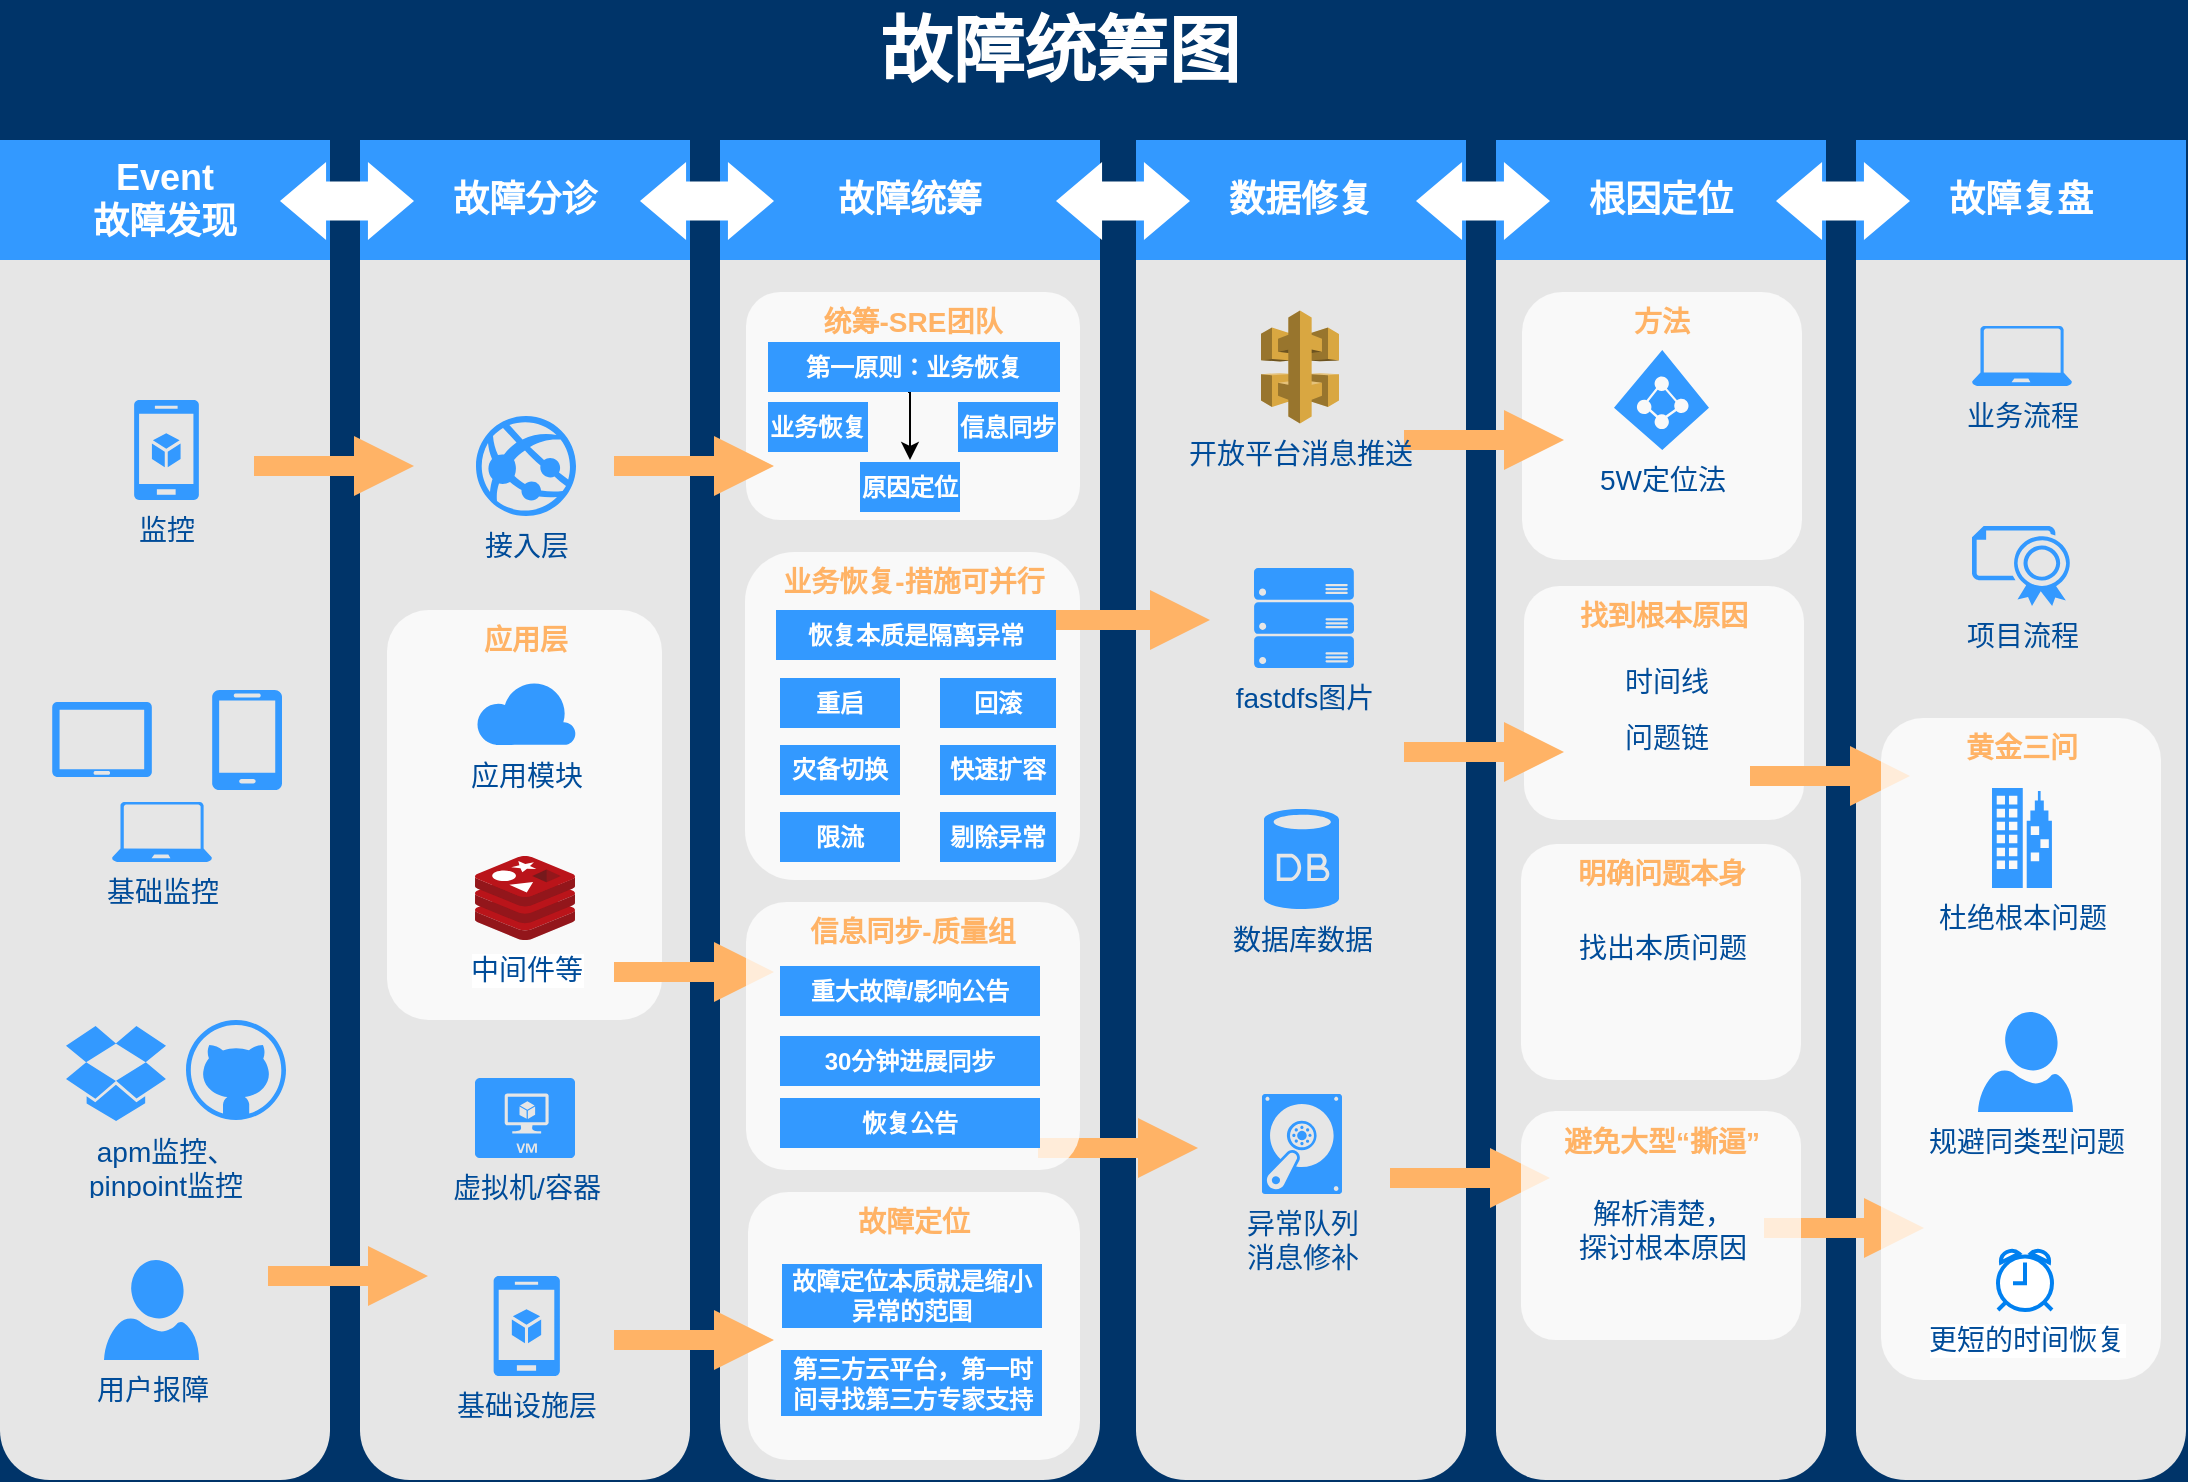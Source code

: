 <mxfile version="18.0.3" type="github">
  <diagram id="6a731a19-8d31-9384-78a2-239565b7b9f0" name="Page-1">
    <mxGraphModel dx="961" dy="542" grid="1" gridSize="10" guides="1" tooltips="1" connect="1" arrows="1" fold="1" page="1" pageScale="1" pageWidth="1169" pageHeight="827" background="#003469" math="0" shadow="0">
      <root>
        <mxCell id="0" />
        <mxCell id="1" parent="0" />
        <mxCell id="2019" value="" style="rounded=1;whiteSpace=wrap;html=1;dashed=1;strokeColor=none;strokeWidth=2;fillColor=#E6E6E6;fontFamily=Verdana;fontSize=12;fontColor=#00BEF2" parent="1" vertex="1">
          <mxGeometry x="40" y="120" width="165" height="670" as="geometry" />
        </mxCell>
        <mxCell id="2021" value="" style="rounded=1;whiteSpace=wrap;html=1;dashed=1;strokeColor=none;strokeWidth=2;fillColor=#E6E6E6;fontFamily=Verdana;fontSize=12;fontColor=#00BEF2" parent="1" vertex="1">
          <mxGeometry x="400" y="120" width="190" height="670" as="geometry" />
        </mxCell>
        <mxCell id="2020" value="" style="rounded=1;whiteSpace=wrap;html=1;dashed=1;strokeColor=none;strokeWidth=2;fillColor=#E6E6E6;fontFamily=Verdana;fontSize=12;fontColor=#00BEF2" parent="1" vertex="1">
          <mxGeometry x="220" y="120" width="165" height="670" as="geometry" />
        </mxCell>
        <mxCell id="2022" value="" style="rounded=1;whiteSpace=wrap;html=1;dashed=1;strokeColor=none;strokeWidth=2;fillColor=#E6E6E6;fontFamily=Verdana;fontSize=12;fontColor=#00BEF2" parent="1" vertex="1">
          <mxGeometry x="608" y="120" width="165" height="670" as="geometry" />
        </mxCell>
        <mxCell id="2023" value="" style="rounded=1;whiteSpace=wrap;html=1;dashed=1;strokeColor=none;strokeWidth=2;fillColor=#E6E6E6;fontFamily=Verdana;fontSize=12;fontColor=#00BEF2" parent="1" vertex="1">
          <mxGeometry x="788" y="120" width="165" height="670" as="geometry" />
        </mxCell>
        <mxCell id="2024" value="" style="rounded=1;whiteSpace=wrap;html=1;dashed=1;strokeColor=none;strokeWidth=2;fillColor=#E6E6E6;fontFamily=Verdana;fontSize=12;fontColor=#00BEF2" parent="1" vertex="1">
          <mxGeometry x="968" y="120" width="165" height="670" as="geometry" />
        </mxCell>
        <mxCell id="2025" value="Event&lt;br&gt;故障发现" style="whiteSpace=wrap;html=1;dashed=1;strokeColor=none;strokeWidth=2;fillColor=#3399FF;fontFamily=Helvetica;fontSize=18;fontColor=#FFFFFF;fontStyle=1" parent="1" vertex="1">
          <mxGeometry x="40" y="120" width="165" height="60" as="geometry" />
        </mxCell>
        <mxCell id="2026" value="故障分诊" style="whiteSpace=wrap;html=1;dashed=1;strokeColor=none;strokeWidth=2;fillColor=#3399FF;fontFamily=Helvetica;fontSize=18;fontColor=#FFFFFF;fontStyle=1" parent="1" vertex="1">
          <mxGeometry x="220" y="120" width="165" height="60" as="geometry" />
        </mxCell>
        <mxCell id="2027" value="故障统筹" style="whiteSpace=wrap;html=1;dashed=1;strokeColor=none;strokeWidth=2;fillColor=#3399FF;fontFamily=Helvetica;fontSize=18;fontColor=#FFFFFF;fontStyle=1" parent="1" vertex="1">
          <mxGeometry x="400" y="120" width="190" height="60" as="geometry" />
        </mxCell>
        <mxCell id="2028" value="数据修复" style="whiteSpace=wrap;html=1;dashed=1;strokeColor=none;strokeWidth=2;fillColor=#3399FF;fontFamily=Helvetica;fontSize=18;fontColor=#FFFFFF;fontStyle=1" parent="1" vertex="1">
          <mxGeometry x="608" y="120" width="165" height="60" as="geometry" />
        </mxCell>
        <mxCell id="2029" value="根因定位" style="whiteSpace=wrap;html=1;dashed=1;strokeColor=none;strokeWidth=2;fillColor=#3399FF;fontFamily=Helvetica;fontSize=18;fontColor=#FFFFFF;fontStyle=1" parent="1" vertex="1">
          <mxGeometry x="788" y="120" width="165" height="60" as="geometry" />
        </mxCell>
        <mxCell id="2030" value="故障复盘" style="whiteSpace=wrap;html=1;dashed=1;strokeColor=none;strokeWidth=2;fillColor=#3399FF;fontFamily=Helvetica;fontSize=18;fontColor=#FFFFFF;fontStyle=1" parent="1" vertex="1">
          <mxGeometry x="968" y="120" width="165" height="60" as="geometry" />
        </mxCell>
        <mxCell id="2031" value="" style="shape=mxgraph.arrows.two_way_arrow_horizontal;html=1;verticalLabelPosition=bottom;verticalAlign=top;strokeWidth=2;strokeColor=none;dashed=1;fillColor=#FFFFFF;fontFamily=Verdana;fontSize=12;fontColor=#00BEF2" parent="1" vertex="1">
          <mxGeometry x="180" y="131" width="67" height="39" as="geometry" />
        </mxCell>
        <mxCell id="2032" value="" style="shape=mxgraph.arrows.two_way_arrow_horizontal;html=1;verticalLabelPosition=bottom;verticalAlign=top;strokeWidth=2;strokeColor=none;dashed=1;fillColor=#FFFFFF;fontFamily=Verdana;fontSize=12;fontColor=#00BEF2" parent="1" vertex="1">
          <mxGeometry x="360" y="131" width="67" height="39" as="geometry" />
        </mxCell>
        <mxCell id="2033" value="" style="shape=mxgraph.arrows.two_way_arrow_horizontal;html=1;verticalLabelPosition=bottom;verticalAlign=top;strokeWidth=2;strokeColor=none;dashed=1;fillColor=#FFFFFF;fontFamily=Verdana;fontSize=12;fontColor=#00BEF2" parent="1" vertex="1">
          <mxGeometry x="568" y="131" width="67" height="39" as="geometry" />
        </mxCell>
        <mxCell id="2034" value="" style="shape=mxgraph.arrows.two_way_arrow_horizontal;html=1;verticalLabelPosition=bottom;verticalAlign=top;strokeWidth=2;strokeColor=none;dashed=1;fillColor=#FFFFFF;fontFamily=Verdana;fontSize=12;fontColor=#00BEF2" parent="1" vertex="1">
          <mxGeometry x="748" y="131" width="67" height="39" as="geometry" />
        </mxCell>
        <mxCell id="2035" value="" style="shape=mxgraph.arrows.two_way_arrow_horizontal;html=1;verticalLabelPosition=bottom;verticalAlign=top;strokeWidth=2;strokeColor=none;dashed=1;fillColor=#FFFFFF;fontFamily=Verdana;fontSize=12;fontColor=#00BEF2" parent="1" vertex="1">
          <mxGeometry x="928" y="131" width="67" height="39" as="geometry" />
        </mxCell>
        <mxCell id="2037" value="" style="verticalLabelPosition=bottom;html=1;verticalAlign=top;strokeColor=none;fillColor=#3399FF;shape=mxgraph.azure.tablet;dashed=1;fontFamily=Helvetica;fontSize=14;fontColor=#004C99" parent="1" vertex="1">
          <mxGeometry x="66" y="401" width="50" height="37.5" as="geometry" />
        </mxCell>
        <mxCell id="2038" value="" style="verticalLabelPosition=bottom;html=1;verticalAlign=top;strokeColor=none;fillColor=#3399FF;shape=mxgraph.azure.mobile;dashed=1;fontFamily=Helvetica;fontSize=14;fontColor=#004C99" parent="1" vertex="1">
          <mxGeometry x="146" y="395" width="35" height="50" as="geometry" />
        </mxCell>
        <mxCell id="2039" value="基础监控" style="verticalLabelPosition=bottom;html=1;verticalAlign=top;strokeColor=none;fillColor=#3399FF;shape=mxgraph.azure.laptop;dashed=1;fontFamily=Helvetica;fontSize=14;fontColor=#004C99" parent="1" vertex="1">
          <mxGeometry x="96" y="451" width="50" height="30" as="geometry" />
        </mxCell>
        <mxCell id="2040" value="监控" style="verticalLabelPosition=bottom;html=1;verticalAlign=top;strokeColor=none;fillColor=#3399FF;shape=mxgraph.azure.mobile_services;dashed=1;fontFamily=Helvetica;fontSize=14;fontColor=#004C99" parent="1" vertex="1">
          <mxGeometry x="107" y="250" width="32.5" height="50" as="geometry" />
        </mxCell>
        <mxCell id="2041" value="用户报障" style="verticalLabelPosition=bottom;html=1;verticalAlign=top;strokeColor=none;fillColor=#3399FF;shape=mxgraph.azure.user;dashed=1;fontSize=14;fontColor=#004C99" parent="1" vertex="1">
          <mxGeometry x="92" y="680" width="47.5" height="50" as="geometry" />
        </mxCell>
        <mxCell id="2042" value="" style="verticalLabelPosition=bottom;html=1;verticalAlign=top;strokeColor=none;fillColor=#3399FF;shape=mxgraph.azure.github_code;dashed=1;fontSize=14;fontColor=#004C99" parent="1" vertex="1">
          <mxGeometry x="133" y="560" width="50" height="50" as="geometry" />
        </mxCell>
        <mxCell id="2043" value="" style="verticalLabelPosition=bottom;html=1;verticalAlign=top;strokeColor=none;fillColor=#3399FF;shape=mxgraph.azure.dropbox_code_source;dashed=1;fontSize=14;fontColor=#004C99" parent="1" vertex="1">
          <mxGeometry x="73" y="563" width="50" height="47.5" as="geometry" />
        </mxCell>
        <mxCell id="2044" value="apm监控、pinpoint监控" style="text;html=1;strokeColor=none;fillColor=none;align=center;verticalAlign=middle;whiteSpace=wrap;overflow=hidden;dashed=1;fontSize=14;fontColor=#004C99" parent="1" vertex="1">
          <mxGeometry x="63" y="615" width="120" height="35" as="geometry" />
        </mxCell>
        <mxCell id="2045" value="接入层" style="verticalLabelPosition=bottom;html=1;verticalAlign=top;strokeColor=none;fillColor=#3399FF;shape=mxgraph.azure.azure_website;dashed=1;fontSize=14;fontColor=#004C99" parent="1" vertex="1">
          <mxGeometry x="278" y="258" width="50" height="50" as="geometry" />
        </mxCell>
        <mxCell id="2046" value="基础设施层" style="verticalLabelPosition=bottom;html=1;verticalAlign=top;strokeColor=none;fillColor=#3399FF;shape=mxgraph.azure.mobile_services;dashed=1;fontSize=14;fontColor=#004C99" parent="1" vertex="1">
          <mxGeometry x="286.75" y="688" width="33.25" height="50" as="geometry" />
        </mxCell>
        <mxCell id="2047" value="故障统筹图" style="text;html=1;strokeColor=none;fillColor=none;align=center;verticalAlign=middle;whiteSpace=wrap;overflow=hidden;dashed=1;fontSize=36;fontColor=#FFFFFF;fontFamily=Helvetica;fontStyle=1" parent="1" vertex="1">
          <mxGeometry x="40" y="50" width="1060" height="50" as="geometry" />
        </mxCell>
        <mxCell id="2048" value="统筹-SRE团队&lt;br&gt;&lt;br&gt;" style="rounded=1;whiteSpace=wrap;html=1;dashed=1;strokeColor=none;strokeWidth=2;fillColor=#FFFFFF;fontFamily=Helvetica;fontSize=14;fontColor=#FFB366;opacity=75;verticalAlign=top;fontStyle=1" parent="1" vertex="1">
          <mxGeometry x="413" y="196" width="167" height="114" as="geometry" />
        </mxCell>
        <mxCell id="2049" value="应用层" style="rounded=1;whiteSpace=wrap;html=1;dashed=1;strokeColor=none;strokeWidth=2;fillColor=#FFFFFF;fontFamily=Helvetica;fontSize=14;fontColor=#FFB366;opacity=75;verticalAlign=top;fontStyle=1" parent="1" vertex="1">
          <mxGeometry x="233.5" y="355" width="137.5" height="205" as="geometry" />
        </mxCell>
        <mxCell id="2055" value="业务恢复-措施可并行" style="rounded=1;whiteSpace=wrap;html=1;dashed=1;strokeColor=none;strokeWidth=2;fillColor=#FFFFFF;fontFamily=Helvetica;fontSize=14;fontColor=#FFB366;opacity=75;verticalAlign=top;fontStyle=1" parent="1" vertex="1">
          <mxGeometry x="412.5" y="326" width="167.5" height="164" as="geometry" />
        </mxCell>
        <mxCell id="2056" value="fastdfs图片" style="verticalLabelPosition=bottom;html=1;verticalAlign=top;strokeColor=none;fillColor=#3399FF;shape=mxgraph.azure.server_rack;dashed=1;fontFamily=Helvetica;fontSize=14;fontColor=#004C99" parent="1" vertex="1">
          <mxGeometry x="667" y="334" width="50" height="50" as="geometry" />
        </mxCell>
        <mxCell id="2057" value="数据库数据&lt;br&gt;" style="verticalLabelPosition=bottom;html=1;verticalAlign=top;strokeColor=none;fillColor=#3399FF;shape=mxgraph.azure.database;dashed=1;fontFamily=Helvetica;fontSize=14;fontColor=#004C99" parent="1" vertex="1">
          <mxGeometry x="672" y="454.5" width="37.5" height="50" as="geometry" />
        </mxCell>
        <mxCell id="2058" value="异常队列&lt;br&gt;消息修补" style="verticalLabelPosition=bottom;html=1;verticalAlign=top;strokeColor=none;fillColor=#3399FF;shape=mxgraph.azure.vhd;dashed=1;fontFamily=Helvetica;fontSize=14;fontColor=#004C99" parent="1" vertex="1">
          <mxGeometry x="671" y="597" width="40" height="50" as="geometry" />
        </mxCell>
        <mxCell id="2059" value="方法" style="rounded=1;whiteSpace=wrap;html=1;dashed=1;strokeColor=none;strokeWidth=2;fillColor=#FFFFFF;fontFamily=Helvetica;fontSize=14;fontColor=#FFB366;opacity=75;verticalAlign=top;fontStyle=1" parent="1" vertex="1">
          <mxGeometry x="801" y="196" width="140" height="134" as="geometry" />
        </mxCell>
        <mxCell id="2060" value="5W定位法" style="verticalLabelPosition=bottom;html=1;verticalAlign=top;strokeColor=none;fillColor=#3399FF;shape=mxgraph.azure.azure_active_directory;dashed=1;fontFamily=Helvetica;fontSize=14;fontColor=#004C99" parent="1" vertex="1">
          <mxGeometry x="847" y="225" width="47.5" height="50" as="geometry" />
        </mxCell>
        <mxCell id="2061" value="找到根本原因" style="rounded=1;whiteSpace=wrap;html=1;dashed=1;strokeColor=none;strokeWidth=2;fillColor=#FFFFFF;fontFamily=Helvetica;fontSize=14;fontColor=#FFB366;opacity=75;verticalAlign=top;fontStyle=1" parent="1" vertex="1">
          <mxGeometry x="802" y="343" width="140" height="117" as="geometry" />
        </mxCell>
        <mxCell id="2064" value="明确问题本身" style="rounded=1;whiteSpace=wrap;html=1;dashed=1;strokeColor=none;strokeWidth=2;fillColor=#FFFFFF;fontFamily=Helvetica;fontSize=14;fontColor=#FFB366;opacity=75;verticalAlign=top;fontStyle=1" parent="1" vertex="1">
          <mxGeometry x="800.5" y="472" width="140" height="118" as="geometry" />
        </mxCell>
        <mxCell id="2069" value="应用模块" style="verticalLabelPosition=bottom;html=1;verticalAlign=top;strokeColor=none;fillColor=#3399FF;shape=mxgraph.azure.cloud;dashed=1;fontSize=14;fontColor=#004C99" parent="1" vertex="1">
          <mxGeometry x="278" y="390" width="50" height="32.5" as="geometry" />
        </mxCell>
        <mxCell id="2070" value="虚拟机/容器" style="verticalLabelPosition=bottom;html=1;verticalAlign=top;strokeColor=none;fillColor=#3399FF;shape=mxgraph.azure.virtual_machine;dashed=1;fontSize=14;fontColor=#004C99" parent="1" vertex="1">
          <mxGeometry x="277.5" y="589" width="50" height="40" as="geometry" />
        </mxCell>
        <mxCell id="2071" value="业务流程" style="verticalLabelPosition=bottom;html=1;verticalAlign=top;strokeColor=none;fillColor=#3399FF;shape=mxgraph.azure.laptop;dashed=1;fontFamily=Helvetica;fontSize=14;fontColor=#004C99" parent="1" vertex="1">
          <mxGeometry x="1026" y="213" width="50" height="30" as="geometry" />
        </mxCell>
        <mxCell id="2072" value="项目流程" style="verticalLabelPosition=bottom;html=1;verticalAlign=top;strokeColor=none;fillColor=#3399FF;shape=mxgraph.azure.certificate;dashed=1;fontFamily=Helvetica;fontSize=14;fontColor=#004C99" parent="1" vertex="1">
          <mxGeometry x="1026" y="313" width="50" height="40" as="geometry" />
        </mxCell>
        <mxCell id="2075" value="" style="arrow;html=1;endArrow=block;endFill=1;strokeColor=none;strokeWidth=4;fontFamily=Helvetica;fontSize=36;fontColor=#FFB366;fillColor=#FFB366;" parent="1" edge="1">
          <mxGeometry width="100" height="100" relative="1" as="geometry">
            <mxPoint x="167" y="283" as="sourcePoint" />
            <mxPoint x="247" y="283" as="targetPoint" />
          </mxGeometry>
        </mxCell>
        <mxCell id="2076" value="" style="arrow;html=1;endArrow=block;endFill=1;strokeColor=none;strokeWidth=4;fontFamily=Helvetica;fontSize=36;fontColor=#FFB366;fillColor=#FFB366;opacity=100" parent="1" edge="1">
          <mxGeometry width="100" height="100" relative="1" as="geometry">
            <mxPoint x="347" y="283" as="sourcePoint" />
            <mxPoint x="427" y="283" as="targetPoint" />
          </mxGeometry>
        </mxCell>
        <mxCell id="2077" value="" style="arrow;html=1;endArrow=block;endFill=1;strokeColor=none;strokeWidth=4;fontFamily=Helvetica;fontSize=36;fontColor=#FFB366;fillColor=#FFB366;" parent="1" edge="1">
          <mxGeometry width="100" height="100" relative="1" as="geometry">
            <mxPoint x="565" y="360" as="sourcePoint" />
            <mxPoint x="645" y="360" as="targetPoint" />
          </mxGeometry>
        </mxCell>
        <mxCell id="2078" value="" style="arrow;html=1;endArrow=block;endFill=1;strokeColor=none;strokeWidth=4;fontFamily=Helvetica;fontSize=36;fontColor=#FFB366;fillColor=#FFB366;" parent="1" edge="1">
          <mxGeometry width="100" height="100" relative="1" as="geometry">
            <mxPoint x="742" y="426" as="sourcePoint" />
            <mxPoint x="822" y="426" as="targetPoint" />
          </mxGeometry>
        </mxCell>
        <mxCell id="2079" value="" style="arrow;html=1;endArrow=block;endFill=1;strokeColor=none;strokeWidth=4;fontFamily=Helvetica;fontSize=36;fontColor=#FFB366;fillColor=#FFB366;" parent="1" edge="1">
          <mxGeometry width="100" height="100" relative="1" as="geometry">
            <mxPoint x="742" y="270" as="sourcePoint" />
            <mxPoint x="822" y="270" as="targetPoint" />
          </mxGeometry>
        </mxCell>
        <mxCell id="2080" value="" style="arrow;html=1;endArrow=block;endFill=1;strokeColor=none;strokeWidth=4;fontFamily=Helvetica;fontSize=36;fontColor=#FFB366;fillColor=#FFB366;" parent="1" edge="1">
          <mxGeometry width="100" height="100" relative="1" as="geometry">
            <mxPoint x="915" y="438" as="sourcePoint" />
            <mxPoint x="995" y="438" as="targetPoint" />
          </mxGeometry>
        </mxCell>
        <mxCell id="2081" value="" style="arrow;html=1;endArrow=block;endFill=1;strokeColor=none;strokeWidth=4;fontFamily=Helvetica;fontSize=36;fontColor=#FFB366;fillColor=#FFB366;" parent="1" edge="1">
          <mxGeometry width="100" height="100" relative="1" as="geometry">
            <mxPoint x="922" y="664" as="sourcePoint" />
            <mxPoint x="1002" y="664" as="targetPoint" />
          </mxGeometry>
        </mxCell>
        <mxCell id="2082" value="" style="arrow;html=1;endArrow=block;endFill=1;strokeColor=none;strokeWidth=4;fontFamily=Helvetica;fontSize=36;fontColor=#FFB366;fillColor=#FFB366;" parent="1" edge="1">
          <mxGeometry width="100" height="100" relative="1" as="geometry">
            <mxPoint x="735" y="639" as="sourcePoint" />
            <mxPoint x="815" y="639" as="targetPoint" />
          </mxGeometry>
        </mxCell>
        <mxCell id="2083" value="" style="arrow;html=1;endArrow=block;endFill=1;strokeColor=none;strokeWidth=4;fontFamily=Helvetica;fontSize=36;fontColor=#FFB366;fillColor=#FFB366;" parent="1" edge="1">
          <mxGeometry width="100" height="100" relative="1" as="geometry">
            <mxPoint x="559" y="624" as="sourcePoint" />
            <mxPoint x="639" y="624" as="targetPoint" />
          </mxGeometry>
        </mxCell>
        <mxCell id="2084" value="" style="arrow;html=1;endArrow=block;endFill=1;strokeColor=none;strokeWidth=4;fontFamily=Helvetica;fontSize=36;fontColor=#FFB366;fillColor=#FFB366;" parent="1" edge="1">
          <mxGeometry width="100" height="100" relative="1" as="geometry">
            <mxPoint x="347" y="536" as="sourcePoint" />
            <mxPoint x="427" y="536" as="targetPoint" />
          </mxGeometry>
        </mxCell>
        <mxCell id="2085" value="" style="arrow;html=1;endArrow=block;endFill=1;strokeColor=none;strokeWidth=4;fontFamily=Helvetica;fontSize=36;fontColor=#FFB366;fillColor=#FFB366;" parent="1" edge="1">
          <mxGeometry width="100" height="100" relative="1" as="geometry">
            <mxPoint x="174" y="688" as="sourcePoint" />
            <mxPoint x="254" y="688" as="targetPoint" />
          </mxGeometry>
        </mxCell>
        <mxCell id="UMhFjB3zcCl4gjyQe9se-2088" value="&lt;font style=&quot;font-size: 14px;&quot; color=&quot;#004c99&quot;&gt;中间件等&lt;/font&gt;" style="sketch=0;aspect=fixed;html=1;points=[];align=center;image;fontSize=12;image=img/lib/mscae/Cache_Redis_Product.svg;" parent="1" vertex="1">
          <mxGeometry x="277.5" y="478" width="50" height="42" as="geometry" />
        </mxCell>
        <mxCell id="UMhFjB3zcCl4gjyQe9se-2092" value="信息同步-质量组" style="rounded=1;whiteSpace=wrap;html=1;dashed=1;strokeColor=none;strokeWidth=2;fillColor=#FFFFFF;fontFamily=Helvetica;fontSize=14;fontColor=#FFB366;opacity=75;verticalAlign=top;fontStyle=1" parent="1" vertex="1">
          <mxGeometry x="413" y="501" width="167" height="134" as="geometry" />
        </mxCell>
        <mxCell id="UMhFjB3zcCl4gjyQe9se-2095" value="业务恢复" style="whiteSpace=wrap;html=1;dashed=1;strokeColor=none;strokeWidth=2;fillColor=#3399FF;fontFamily=Helvetica;fontSize=12;fontColor=#FFFFFF;fontStyle=1" parent="1" vertex="1">
          <mxGeometry x="424" y="251" width="50" height="25" as="geometry" />
        </mxCell>
        <mxCell id="UMhFjB3zcCl4gjyQe9se-2096" value="信息同步" style="whiteSpace=wrap;html=1;dashed=1;strokeColor=none;strokeWidth=2;fillColor=#3399FF;fontFamily=Helvetica;fontSize=12;fontColor=#FFFFFF;fontStyle=1" parent="1" vertex="1">
          <mxGeometry x="519" y="251" width="50" height="25" as="geometry" />
        </mxCell>
        <mxCell id="UMhFjB3zcCl4gjyQe9se-2097" value="原因定位" style="whiteSpace=wrap;html=1;dashed=1;strokeColor=none;strokeWidth=2;fillColor=#3399FF;fontFamily=Helvetica;fontSize=12;fontColor=#FFFFFF;fontStyle=1" parent="1" vertex="1">
          <mxGeometry x="470" y="281" width="50" height="25" as="geometry" />
        </mxCell>
        <mxCell id="UMhFjB3zcCl4gjyQe9se-2114" value="" style="edgeStyle=orthogonalEdgeStyle;rounded=0;orthogonalLoop=1;jettySize=auto;html=1;fontSize=10;" parent="1" edge="1">
          <mxGeometry relative="1" as="geometry">
            <mxPoint x="494" y="246" as="sourcePoint" />
            <mxPoint x="495" y="280" as="targetPoint" />
          </mxGeometry>
        </mxCell>
        <mxCell id="UMhFjB3zcCl4gjyQe9se-2098" value="第一原则：业务恢复" style="whiteSpace=wrap;html=1;dashed=1;strokeColor=none;strokeWidth=2;fillColor=#3399FF;fontFamily=Helvetica;fontSize=12;fontColor=#FFFFFF;fontStyle=1" parent="1" vertex="1">
          <mxGeometry x="424" y="221" width="146" height="25" as="geometry" />
        </mxCell>
        <mxCell id="UMhFjB3zcCl4gjyQe9se-2099" value="故障定位" style="rounded=1;whiteSpace=wrap;html=1;dashed=1;strokeColor=none;strokeWidth=2;fillColor=#FFFFFF;fontFamily=Helvetica;fontSize=14;fontColor=#FFB366;opacity=75;verticalAlign=top;fontStyle=1" parent="1" vertex="1">
          <mxGeometry x="414" y="646" width="166" height="134" as="geometry" />
        </mxCell>
        <mxCell id="UMhFjB3zcCl4gjyQe9se-2100" value="重大故障/影响公告" style="whiteSpace=wrap;html=1;dashed=1;strokeColor=none;strokeWidth=2;fillColor=#3399FF;fontFamily=Helvetica;fontSize=12;fontColor=#FFFFFF;fontStyle=1" parent="1" vertex="1">
          <mxGeometry x="430" y="533" width="130" height="25" as="geometry" />
        </mxCell>
        <mxCell id="UMhFjB3zcCl4gjyQe9se-2101" value="30分钟进展同步" style="whiteSpace=wrap;html=1;dashed=1;strokeColor=none;strokeWidth=2;fillColor=#3399FF;fontFamily=Helvetica;fontSize=12;fontColor=#FFFFFF;fontStyle=1" parent="1" vertex="1">
          <mxGeometry x="430" y="568" width="130" height="25" as="geometry" />
        </mxCell>
        <mxCell id="UMhFjB3zcCl4gjyQe9se-2102" value="恢复公告" style="whiteSpace=wrap;html=1;dashed=1;strokeColor=none;strokeWidth=2;fillColor=#3399FF;fontFamily=Helvetica;fontSize=12;fontColor=#FFFFFF;fontStyle=1" parent="1" vertex="1">
          <mxGeometry x="430" y="599" width="130" height="25" as="geometry" />
        </mxCell>
        <mxCell id="UMhFjB3zcCl4gjyQe9se-2103" value="恢复本质是隔离异常" style="whiteSpace=wrap;html=1;dashed=1;strokeColor=none;strokeWidth=2;fillColor=#3399FF;fontFamily=Helvetica;fontSize=12;fontColor=#FFFFFF;fontStyle=1" parent="1" vertex="1">
          <mxGeometry x="428" y="355" width="140" height="25" as="geometry" />
        </mxCell>
        <mxCell id="UMhFjB3zcCl4gjyQe9se-2104" value="重启" style="whiteSpace=wrap;html=1;dashed=1;strokeColor=none;strokeWidth=2;fillColor=#3399FF;fontFamily=Helvetica;fontSize=12;fontColor=#FFFFFF;fontStyle=1" parent="1" vertex="1">
          <mxGeometry x="430" y="389" width="60" height="25" as="geometry" />
        </mxCell>
        <mxCell id="UMhFjB3zcCl4gjyQe9se-2106" value="回滚" style="whiteSpace=wrap;html=1;dashed=1;strokeColor=none;strokeWidth=2;fillColor=#3399FF;fontFamily=Helvetica;fontSize=12;fontColor=#FFFFFF;fontStyle=1" parent="1" vertex="1">
          <mxGeometry x="510" y="389" width="58" height="25" as="geometry" />
        </mxCell>
        <mxCell id="UMhFjB3zcCl4gjyQe9se-2107" value="灾备切换" style="whiteSpace=wrap;html=1;dashed=1;strokeColor=none;strokeWidth=2;fillColor=#3399FF;fontFamily=Helvetica;fontSize=12;fontColor=#FFFFFF;fontStyle=1" parent="1" vertex="1">
          <mxGeometry x="430" y="422.5" width="60" height="25" as="geometry" />
        </mxCell>
        <mxCell id="UMhFjB3zcCl4gjyQe9se-2108" value="快速扩容" style="whiteSpace=wrap;html=1;dashed=1;strokeColor=none;strokeWidth=2;fillColor=#3399FF;fontFamily=Helvetica;fontSize=12;fontColor=#FFFFFF;fontStyle=1" parent="1" vertex="1">
          <mxGeometry x="510" y="422.5" width="58" height="25" as="geometry" />
        </mxCell>
        <mxCell id="UMhFjB3zcCl4gjyQe9se-2109" value="限流" style="whiteSpace=wrap;html=1;dashed=1;strokeColor=none;strokeWidth=2;fillColor=#3399FF;fontFamily=Helvetica;fontSize=12;fontColor=#FFFFFF;fontStyle=1" parent="1" vertex="1">
          <mxGeometry x="430" y="456" width="60" height="25" as="geometry" />
        </mxCell>
        <mxCell id="UMhFjB3zcCl4gjyQe9se-2110" value="剔除异常" style="whiteSpace=wrap;html=1;dashed=1;strokeColor=none;strokeWidth=2;fillColor=#3399FF;fontFamily=Helvetica;fontSize=12;fontColor=#FFFFFF;fontStyle=1" parent="1" vertex="1">
          <mxGeometry x="510" y="456" width="58" height="25" as="geometry" />
        </mxCell>
        <mxCell id="UMhFjB3zcCl4gjyQe9se-2111" value="故障定位本质就是缩小异常的范围" style="whiteSpace=wrap;html=1;dashed=1;strokeColor=none;strokeWidth=2;fillColor=#3399FF;fontFamily=Helvetica;fontSize=12;fontColor=#FFFFFF;fontStyle=1" parent="1" vertex="1">
          <mxGeometry x="431" y="682" width="130" height="32" as="geometry" />
        </mxCell>
        <mxCell id="UMhFjB3zcCl4gjyQe9se-2112" value="" style="arrow;html=1;endArrow=block;endFill=1;strokeColor=none;strokeWidth=4;fontFamily=Helvetica;fontSize=36;fontColor=#FFB366;fillColor=#FFB366;" parent="1" edge="1">
          <mxGeometry width="100" height="100" relative="1" as="geometry">
            <mxPoint x="347" y="720" as="sourcePoint" />
            <mxPoint x="427" y="720" as="targetPoint" />
          </mxGeometry>
        </mxCell>
        <mxCell id="UMhFjB3zcCl4gjyQe9se-2113" value="第三方云平台，第一时间寻找第三方专家支持" style="whiteSpace=wrap;html=1;dashed=1;strokeColor=none;strokeWidth=2;fillColor=#3399FF;fontFamily=Helvetica;fontSize=12;fontColor=#FFFFFF;fontStyle=1" parent="1" vertex="1">
          <mxGeometry x="430.5" y="725" width="130.5" height="33" as="geometry" />
        </mxCell>
        <mxCell id="UMhFjB3zcCl4gjyQe9se-2119" value="开放平台消息推送" style="outlineConnect=0;dashed=0;verticalLabelPosition=bottom;verticalAlign=top;align=center;html=1;shape=mxgraph.aws3.api_gateway;fillColor=#D9A741;gradientColor=none;fontSize=14;fontColor=#004C99;" parent="1" vertex="1">
          <mxGeometry x="670.5" y="205.25" width="39" height="56.5" as="geometry" />
        </mxCell>
        <mxCell id="XwJRhcj9Q1tKegO3Pdq4-2096" value="时间线" style="text;html=1;resizable=0;autosize=1;align=center;verticalAlign=middle;points=[];fillColor=none;strokeColor=none;rounded=0;fontSize=14;fontColor=#004C99;" parent="1" vertex="1">
          <mxGeometry x="843" y="381" width="60" height="20" as="geometry" />
        </mxCell>
        <mxCell id="XwJRhcj9Q1tKegO3Pdq4-2097" value="找出本质问题" style="text;html=1;resizable=0;autosize=1;align=center;verticalAlign=middle;points=[];fillColor=none;strokeColor=none;rounded=0;fontSize=14;fontColor=#004C99;" parent="1" vertex="1">
          <mxGeometry x="820.5" y="514" width="100" height="20" as="geometry" />
        </mxCell>
        <mxCell id="XwJRhcj9Q1tKegO3Pdq4-2098" value="避免大型“撕逼”" style="rounded=1;whiteSpace=wrap;html=1;dashed=1;strokeColor=none;strokeWidth=2;fillColor=#FFFFFF;fontFamily=Helvetica;fontSize=14;fontColor=#FFB366;opacity=75;verticalAlign=top;fontStyle=1" parent="1" vertex="1">
          <mxGeometry x="800.5" y="605.5" width="140" height="114.5" as="geometry" />
        </mxCell>
        <mxCell id="XwJRhcj9Q1tKegO3Pdq4-2099" value="解析清楚，&lt;br&gt;探讨根本原因" style="text;html=1;resizable=0;autosize=1;align=center;verticalAlign=middle;points=[];fillColor=none;strokeColor=none;rounded=0;fontSize=14;fontColor=#004C99;" parent="1" vertex="1">
          <mxGeometry x="820.5" y="645" width="100" height="40" as="geometry" />
        </mxCell>
        <mxCell id="XwJRhcj9Q1tKegO3Pdq4-2100" value="问题链" style="text;html=1;resizable=0;autosize=1;align=center;verticalAlign=middle;points=[];fillColor=none;strokeColor=none;rounded=0;fontSize=14;fontColor=#004C99;" parent="1" vertex="1">
          <mxGeometry x="843" y="409" width="60" height="20" as="geometry" />
        </mxCell>
        <mxCell id="XwJRhcj9Q1tKegO3Pdq4-2106" value="黄金三问" style="rounded=1;whiteSpace=wrap;html=1;dashed=1;strokeColor=none;strokeWidth=2;fillColor=#FFFFFF;fontFamily=Helvetica;fontSize=14;fontColor=#FFB366;opacity=75;verticalAlign=top;fontStyle=1" parent="1" vertex="1">
          <mxGeometry x="980.5" y="409" width="140" height="331" as="geometry" />
        </mxCell>
        <mxCell id="XwJRhcj9Q1tKegO3Pdq4-2105" value="更短的时间恢复" style="html=1;verticalLabelPosition=bottom;align=center;labelBackgroundColor=#ffffff;verticalAlign=top;strokeWidth=2;strokeColor=#0080F0;shadow=0;dashed=0;shape=mxgraph.ios7.icons.alarm_clock;fontSize=14;fontColor=#004C99;" parent="1" vertex="1">
          <mxGeometry x="1039" y="675" width="27" height="30" as="geometry" />
        </mxCell>
        <mxCell id="2073" value="杜绝根本问题" style="verticalLabelPosition=bottom;html=1;verticalAlign=top;strokeColor=none;fillColor=#3399FF;shape=mxgraph.azure.enterprise;dashed=1;fontFamily=Helvetica;fontSize=14;fontColor=#004C99" parent="1" vertex="1">
          <mxGeometry x="1036" y="444" width="30" height="50" as="geometry" />
        </mxCell>
        <mxCell id="2074" value="规避同类型问题" style="verticalLabelPosition=bottom;html=1;verticalAlign=top;strokeColor=none;fillColor=#3399FF;shape=mxgraph.azure.user;dashed=1;fontFamily=Helvetica;fontSize=14;fontColor=#004C99" parent="1" vertex="1">
          <mxGeometry x="1029" y="556" width="47.5" height="50" as="geometry" />
        </mxCell>
      </root>
    </mxGraphModel>
  </diagram>
</mxfile>
